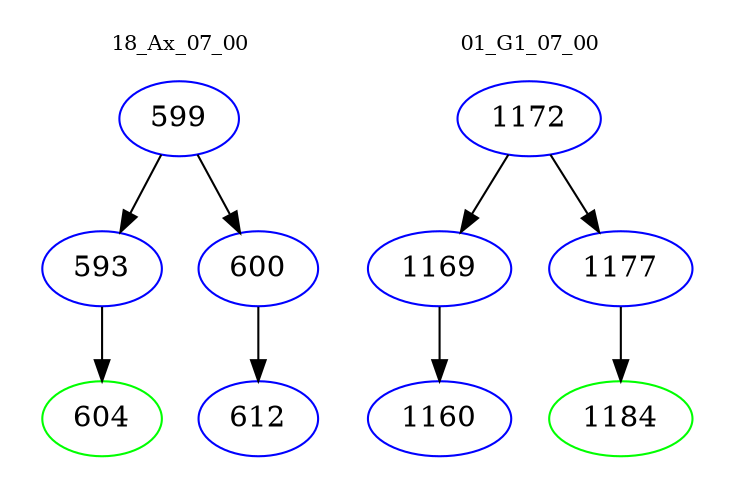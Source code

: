 digraph{
subgraph cluster_0 {
color = white
label = "18_Ax_07_00";
fontsize=10;
T0_599 [label="599", color="blue"]
T0_599 -> T0_593 [color="black"]
T0_593 [label="593", color="blue"]
T0_593 -> T0_604 [color="black"]
T0_604 [label="604", color="green"]
T0_599 -> T0_600 [color="black"]
T0_600 [label="600", color="blue"]
T0_600 -> T0_612 [color="black"]
T0_612 [label="612", color="blue"]
}
subgraph cluster_1 {
color = white
label = "01_G1_07_00";
fontsize=10;
T1_1172 [label="1172", color="blue"]
T1_1172 -> T1_1169 [color="black"]
T1_1169 [label="1169", color="blue"]
T1_1169 -> T1_1160 [color="black"]
T1_1160 [label="1160", color="blue"]
T1_1172 -> T1_1177 [color="black"]
T1_1177 [label="1177", color="blue"]
T1_1177 -> T1_1184 [color="black"]
T1_1184 [label="1184", color="green"]
}
}
